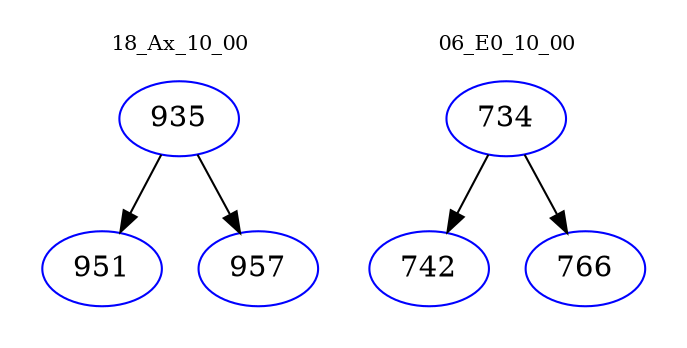 digraph{
subgraph cluster_0 {
color = white
label = "18_Ax_10_00";
fontsize=10;
T0_935 [label="935", color="blue"]
T0_935 -> T0_951 [color="black"]
T0_951 [label="951", color="blue"]
T0_935 -> T0_957 [color="black"]
T0_957 [label="957", color="blue"]
}
subgraph cluster_1 {
color = white
label = "06_E0_10_00";
fontsize=10;
T1_734 [label="734", color="blue"]
T1_734 -> T1_742 [color="black"]
T1_742 [label="742", color="blue"]
T1_734 -> T1_766 [color="black"]
T1_766 [label="766", color="blue"]
}
}
